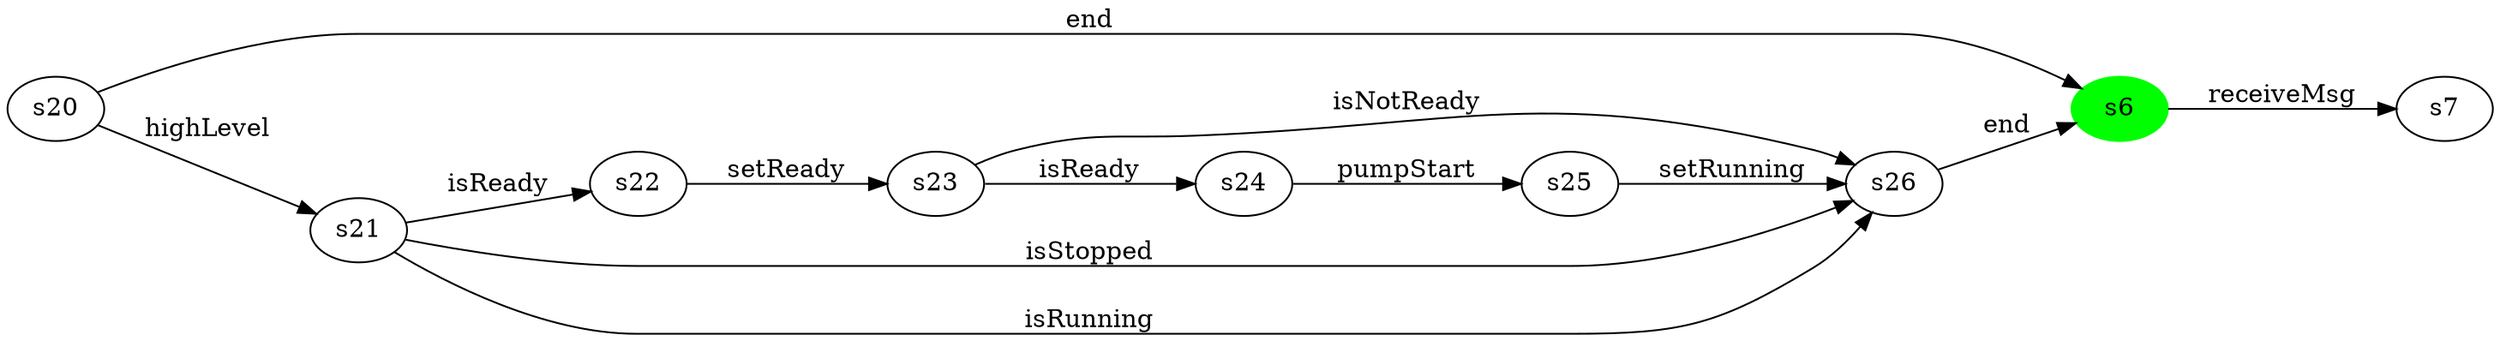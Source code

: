 digraph G {
rankdir=LR;
state0[ label = "s6", style=filled, color=green ];
state1 [ label = "s20" ];
state1 -> state2 [ label=" highLevel " ];
state1 -> state0 [ label=" end " ];
state3 [ label = "s22" ];
state3 -> state4 [ label=" setReady " ];
state0 -> state5 [ label=" receiveMsg " ];
state2 [ label = "s21" ];
state2 -> state6 [ label=" isStopped " ];
state2 -> state6 [ label=" isRunning " ];
state2 -> state3 [ label=" isReady " ];
state5 [ label = "s7" ];
state7 [ label = "s24" ];
state7 -> state8 [ label=" pumpStart " ];
state4 [ label = "s23" ];
state4 -> state6 [ label=" isNotReady " ];
state4 -> state7 [ label=" isReady " ];
state6 [ label = "s26" ];
state6 -> state0 [ label=" end " ];
state8 [ label = "s25" ];
state8 -> state6 [ label=" setRunning " ];
}

